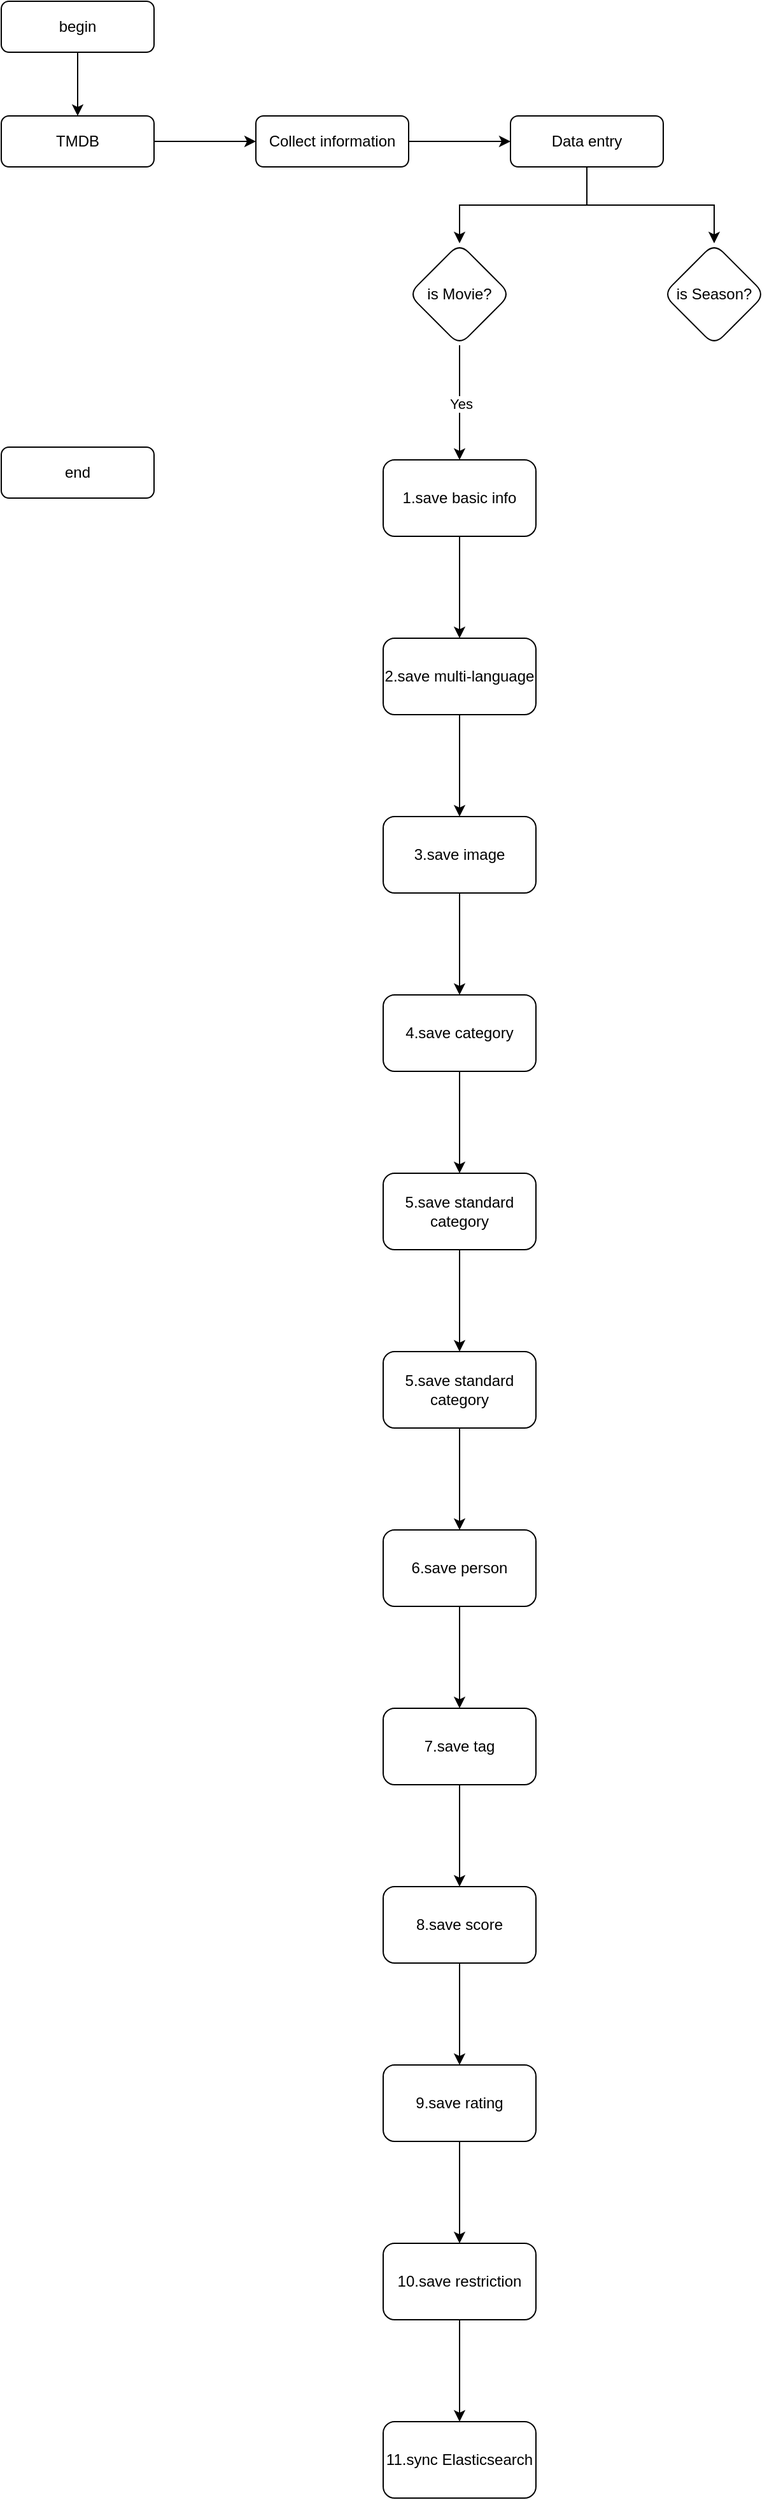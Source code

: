 <mxfile version="24.0.7" type="github">
  <diagram id="C5RBs43oDa-KdzZeNtuy" name="Page-1">
    <mxGraphModel dx="1386" dy="759" grid="1" gridSize="10" guides="1" tooltips="1" connect="1" arrows="1" fold="1" page="1" pageScale="1" pageWidth="827" pageHeight="1169" math="0" shadow="0">
      <root>
        <mxCell id="WIyWlLk6GJQsqaUBKTNV-0" />
        <mxCell id="WIyWlLk6GJQsqaUBKTNV-1" parent="WIyWlLk6GJQsqaUBKTNV-0" />
        <mxCell id="Yb7MS0j1_eJQbecy9pjv-1" value="" style="edgeStyle=orthogonalEdgeStyle;rounded=0;orthogonalLoop=1;jettySize=auto;html=1;" edge="1" parent="WIyWlLk6GJQsqaUBKTNV-1" source="WIyWlLk6GJQsqaUBKTNV-3" target="Yb7MS0j1_eJQbecy9pjv-0">
          <mxGeometry relative="1" as="geometry" />
        </mxCell>
        <mxCell id="WIyWlLk6GJQsqaUBKTNV-3" value="begin" style="rounded=1;whiteSpace=wrap;html=1;fontSize=12;glass=0;strokeWidth=1;shadow=0;" parent="WIyWlLk6GJQsqaUBKTNV-1" vertex="1">
          <mxGeometry x="160" y="80" width="120" height="40" as="geometry" />
        </mxCell>
        <mxCell id="WIyWlLk6GJQsqaUBKTNV-11" value="end" style="rounded=1;whiteSpace=wrap;html=1;fontSize=12;glass=0;strokeWidth=1;shadow=0;" parent="WIyWlLk6GJQsqaUBKTNV-1" vertex="1">
          <mxGeometry x="160" y="430" width="120" height="40" as="geometry" />
        </mxCell>
        <mxCell id="Yb7MS0j1_eJQbecy9pjv-3" value="" style="edgeStyle=orthogonalEdgeStyle;rounded=0;orthogonalLoop=1;jettySize=auto;html=1;" edge="1" parent="WIyWlLk6GJQsqaUBKTNV-1" source="Yb7MS0j1_eJQbecy9pjv-0" target="Yb7MS0j1_eJQbecy9pjv-2">
          <mxGeometry relative="1" as="geometry" />
        </mxCell>
        <mxCell id="Yb7MS0j1_eJQbecy9pjv-0" value="TMDB" style="rounded=1;whiteSpace=wrap;html=1;fontSize=12;glass=0;strokeWidth=1;shadow=0;" vertex="1" parent="WIyWlLk6GJQsqaUBKTNV-1">
          <mxGeometry x="160" y="170" width="120" height="40" as="geometry" />
        </mxCell>
        <mxCell id="Yb7MS0j1_eJQbecy9pjv-5" value="" style="edgeStyle=orthogonalEdgeStyle;rounded=0;orthogonalLoop=1;jettySize=auto;html=1;" edge="1" parent="WIyWlLk6GJQsqaUBKTNV-1" source="Yb7MS0j1_eJQbecy9pjv-2" target="Yb7MS0j1_eJQbecy9pjv-4">
          <mxGeometry relative="1" as="geometry" />
        </mxCell>
        <mxCell id="Yb7MS0j1_eJQbecy9pjv-2" value="Collect information" style="rounded=1;whiteSpace=wrap;html=1;fontSize=12;glass=0;strokeWidth=1;shadow=0;" vertex="1" parent="WIyWlLk6GJQsqaUBKTNV-1">
          <mxGeometry x="360" y="170" width="120" height="40" as="geometry" />
        </mxCell>
        <mxCell id="Yb7MS0j1_eJQbecy9pjv-9" value="" style="edgeStyle=orthogonalEdgeStyle;rounded=0;orthogonalLoop=1;jettySize=auto;html=1;" edge="1" parent="WIyWlLk6GJQsqaUBKTNV-1" source="Yb7MS0j1_eJQbecy9pjv-4" target="Yb7MS0j1_eJQbecy9pjv-8">
          <mxGeometry relative="1" as="geometry" />
        </mxCell>
        <mxCell id="Yb7MS0j1_eJQbecy9pjv-4" value="Data entry" style="rounded=1;whiteSpace=wrap;html=1;fontSize=12;glass=0;strokeWidth=1;shadow=0;" vertex="1" parent="WIyWlLk6GJQsqaUBKTNV-1">
          <mxGeometry x="560" y="170" width="120" height="40" as="geometry" />
        </mxCell>
        <mxCell id="Yb7MS0j1_eJQbecy9pjv-13" value="" style="edgeStyle=orthogonalEdgeStyle;rounded=0;orthogonalLoop=1;jettySize=auto;html=1;" edge="1" parent="WIyWlLk6GJQsqaUBKTNV-1" source="Yb7MS0j1_eJQbecy9pjv-8" target="Yb7MS0j1_eJQbecy9pjv-12">
          <mxGeometry relative="1" as="geometry" />
        </mxCell>
        <mxCell id="Yb7MS0j1_eJQbecy9pjv-15" value="Yes" style="edgeLabel;html=1;align=center;verticalAlign=middle;resizable=0;points=[];" vertex="1" connectable="0" parent="Yb7MS0j1_eJQbecy9pjv-13">
          <mxGeometry x="0.022" y="1" relative="1" as="geometry">
            <mxPoint as="offset" />
          </mxGeometry>
        </mxCell>
        <mxCell id="Yb7MS0j1_eJQbecy9pjv-8" value="is Movie?" style="rhombus;whiteSpace=wrap;html=1;rounded=1;glass=0;strokeWidth=1;shadow=0;" vertex="1" parent="WIyWlLk6GJQsqaUBKTNV-1">
          <mxGeometry x="480" y="270" width="80" height="80" as="geometry" />
        </mxCell>
        <mxCell id="Yb7MS0j1_eJQbecy9pjv-10" value="is Season?" style="rhombus;whiteSpace=wrap;html=1;rounded=1;glass=0;strokeWidth=1;shadow=0;" vertex="1" parent="WIyWlLk6GJQsqaUBKTNV-1">
          <mxGeometry x="680" y="270" width="80" height="80" as="geometry" />
        </mxCell>
        <mxCell id="Yb7MS0j1_eJQbecy9pjv-11" value="" style="edgeStyle=orthogonalEdgeStyle;rounded=0;orthogonalLoop=1;jettySize=auto;html=1;entryX=0.5;entryY=0;entryDx=0;entryDy=0;" edge="1" parent="WIyWlLk6GJQsqaUBKTNV-1" target="Yb7MS0j1_eJQbecy9pjv-10">
          <mxGeometry relative="1" as="geometry">
            <mxPoint x="620" y="220" as="sourcePoint" />
            <mxPoint x="604" y="313" as="targetPoint" />
            <Array as="points">
              <mxPoint x="620" y="240" />
              <mxPoint x="720" y="240" />
            </Array>
          </mxGeometry>
        </mxCell>
        <mxCell id="Yb7MS0j1_eJQbecy9pjv-17" value="" style="edgeStyle=orthogonalEdgeStyle;rounded=0;orthogonalLoop=1;jettySize=auto;html=1;" edge="1" parent="WIyWlLk6GJQsqaUBKTNV-1" source="Yb7MS0j1_eJQbecy9pjv-12" target="Yb7MS0j1_eJQbecy9pjv-16">
          <mxGeometry relative="1" as="geometry" />
        </mxCell>
        <mxCell id="Yb7MS0j1_eJQbecy9pjv-12" value="1.save basic info" style="whiteSpace=wrap;html=1;rounded=1;glass=0;strokeWidth=1;shadow=0;" vertex="1" parent="WIyWlLk6GJQsqaUBKTNV-1">
          <mxGeometry x="460" y="440" width="120" height="60" as="geometry" />
        </mxCell>
        <mxCell id="Yb7MS0j1_eJQbecy9pjv-19" value="" style="edgeStyle=orthogonalEdgeStyle;rounded=0;orthogonalLoop=1;jettySize=auto;html=1;" edge="1" parent="WIyWlLk6GJQsqaUBKTNV-1" source="Yb7MS0j1_eJQbecy9pjv-16" target="Yb7MS0j1_eJQbecy9pjv-18">
          <mxGeometry relative="1" as="geometry" />
        </mxCell>
        <mxCell id="Yb7MS0j1_eJQbecy9pjv-16" value="2.save multi-language" style="whiteSpace=wrap;html=1;rounded=1;glass=0;strokeWidth=1;shadow=0;" vertex="1" parent="WIyWlLk6GJQsqaUBKTNV-1">
          <mxGeometry x="460" y="580" width="120" height="60" as="geometry" />
        </mxCell>
        <mxCell id="Yb7MS0j1_eJQbecy9pjv-21" value="" style="edgeStyle=orthogonalEdgeStyle;rounded=0;orthogonalLoop=1;jettySize=auto;html=1;" edge="1" parent="WIyWlLk6GJQsqaUBKTNV-1" source="Yb7MS0j1_eJQbecy9pjv-18" target="Yb7MS0j1_eJQbecy9pjv-20">
          <mxGeometry relative="1" as="geometry" />
        </mxCell>
        <mxCell id="Yb7MS0j1_eJQbecy9pjv-18" value="3.save image" style="whiteSpace=wrap;html=1;rounded=1;glass=0;strokeWidth=1;shadow=0;" vertex="1" parent="WIyWlLk6GJQsqaUBKTNV-1">
          <mxGeometry x="460" y="720" width="120" height="60" as="geometry" />
        </mxCell>
        <mxCell id="Yb7MS0j1_eJQbecy9pjv-23" value="" style="edgeStyle=orthogonalEdgeStyle;rounded=0;orthogonalLoop=1;jettySize=auto;html=1;" edge="1" parent="WIyWlLk6GJQsqaUBKTNV-1" source="Yb7MS0j1_eJQbecy9pjv-20" target="Yb7MS0j1_eJQbecy9pjv-22">
          <mxGeometry relative="1" as="geometry" />
        </mxCell>
        <mxCell id="Yb7MS0j1_eJQbecy9pjv-20" value="4.save category" style="whiteSpace=wrap;html=1;rounded=1;glass=0;strokeWidth=1;shadow=0;" vertex="1" parent="WIyWlLk6GJQsqaUBKTNV-1">
          <mxGeometry x="460" y="860" width="120" height="60" as="geometry" />
        </mxCell>
        <mxCell id="Yb7MS0j1_eJQbecy9pjv-25" value="" style="edgeStyle=orthogonalEdgeStyle;rounded=0;orthogonalLoop=1;jettySize=auto;html=1;" edge="1" parent="WIyWlLk6GJQsqaUBKTNV-1" source="Yb7MS0j1_eJQbecy9pjv-22" target="Yb7MS0j1_eJQbecy9pjv-24">
          <mxGeometry relative="1" as="geometry" />
        </mxCell>
        <mxCell id="Yb7MS0j1_eJQbecy9pjv-22" value="5.save standard category" style="whiteSpace=wrap;html=1;rounded=1;glass=0;strokeWidth=1;shadow=0;" vertex="1" parent="WIyWlLk6GJQsqaUBKTNV-1">
          <mxGeometry x="460" y="1000" width="120" height="60" as="geometry" />
        </mxCell>
        <mxCell id="Yb7MS0j1_eJQbecy9pjv-27" value="" style="edgeStyle=orthogonalEdgeStyle;rounded=0;orthogonalLoop=1;jettySize=auto;html=1;" edge="1" parent="WIyWlLk6GJQsqaUBKTNV-1" source="Yb7MS0j1_eJQbecy9pjv-24" target="Yb7MS0j1_eJQbecy9pjv-26">
          <mxGeometry relative="1" as="geometry" />
        </mxCell>
        <mxCell id="Yb7MS0j1_eJQbecy9pjv-24" value="5.save standard category" style="whiteSpace=wrap;html=1;rounded=1;glass=0;strokeWidth=1;shadow=0;" vertex="1" parent="WIyWlLk6GJQsqaUBKTNV-1">
          <mxGeometry x="460" y="1140" width="120" height="60" as="geometry" />
        </mxCell>
        <mxCell id="Yb7MS0j1_eJQbecy9pjv-29" value="" style="edgeStyle=orthogonalEdgeStyle;rounded=0;orthogonalLoop=1;jettySize=auto;html=1;" edge="1" parent="WIyWlLk6GJQsqaUBKTNV-1" source="Yb7MS0j1_eJQbecy9pjv-26" target="Yb7MS0j1_eJQbecy9pjv-28">
          <mxGeometry relative="1" as="geometry" />
        </mxCell>
        <mxCell id="Yb7MS0j1_eJQbecy9pjv-26" value="6.save person" style="whiteSpace=wrap;html=1;rounded=1;glass=0;strokeWidth=1;shadow=0;" vertex="1" parent="WIyWlLk6GJQsqaUBKTNV-1">
          <mxGeometry x="460" y="1280" width="120" height="60" as="geometry" />
        </mxCell>
        <mxCell id="Yb7MS0j1_eJQbecy9pjv-31" value="" style="edgeStyle=orthogonalEdgeStyle;rounded=0;orthogonalLoop=1;jettySize=auto;html=1;" edge="1" parent="WIyWlLk6GJQsqaUBKTNV-1" source="Yb7MS0j1_eJQbecy9pjv-28" target="Yb7MS0j1_eJQbecy9pjv-30">
          <mxGeometry relative="1" as="geometry" />
        </mxCell>
        <mxCell id="Yb7MS0j1_eJQbecy9pjv-28" value="7.save tag" style="whiteSpace=wrap;html=1;rounded=1;glass=0;strokeWidth=1;shadow=0;" vertex="1" parent="WIyWlLk6GJQsqaUBKTNV-1">
          <mxGeometry x="460" y="1420" width="120" height="60" as="geometry" />
        </mxCell>
        <mxCell id="Yb7MS0j1_eJQbecy9pjv-33" value="" style="edgeStyle=orthogonalEdgeStyle;rounded=0;orthogonalLoop=1;jettySize=auto;html=1;" edge="1" parent="WIyWlLk6GJQsqaUBKTNV-1" source="Yb7MS0j1_eJQbecy9pjv-30" target="Yb7MS0j1_eJQbecy9pjv-32">
          <mxGeometry relative="1" as="geometry" />
        </mxCell>
        <mxCell id="Yb7MS0j1_eJQbecy9pjv-30" value="8.save score" style="whiteSpace=wrap;html=1;rounded=1;glass=0;strokeWidth=1;shadow=0;" vertex="1" parent="WIyWlLk6GJQsqaUBKTNV-1">
          <mxGeometry x="460" y="1560" width="120" height="60" as="geometry" />
        </mxCell>
        <mxCell id="Yb7MS0j1_eJQbecy9pjv-35" value="" style="edgeStyle=orthogonalEdgeStyle;rounded=0;orthogonalLoop=1;jettySize=auto;html=1;" edge="1" parent="WIyWlLk6GJQsqaUBKTNV-1" source="Yb7MS0j1_eJQbecy9pjv-32" target="Yb7MS0j1_eJQbecy9pjv-34">
          <mxGeometry relative="1" as="geometry" />
        </mxCell>
        <mxCell id="Yb7MS0j1_eJQbecy9pjv-32" value="9.save rating" style="whiteSpace=wrap;html=1;rounded=1;glass=0;strokeWidth=1;shadow=0;" vertex="1" parent="WIyWlLk6GJQsqaUBKTNV-1">
          <mxGeometry x="460" y="1700" width="120" height="60" as="geometry" />
        </mxCell>
        <mxCell id="Yb7MS0j1_eJQbecy9pjv-37" value="" style="edgeStyle=orthogonalEdgeStyle;rounded=0;orthogonalLoop=1;jettySize=auto;html=1;" edge="1" parent="WIyWlLk6GJQsqaUBKTNV-1" source="Yb7MS0j1_eJQbecy9pjv-34" target="Yb7MS0j1_eJQbecy9pjv-36">
          <mxGeometry relative="1" as="geometry" />
        </mxCell>
        <mxCell id="Yb7MS0j1_eJQbecy9pjv-34" value="10.save restriction" style="whiteSpace=wrap;html=1;rounded=1;glass=0;strokeWidth=1;shadow=0;" vertex="1" parent="WIyWlLk6GJQsqaUBKTNV-1">
          <mxGeometry x="460" y="1840" width="120" height="60" as="geometry" />
        </mxCell>
        <mxCell id="Yb7MS0j1_eJQbecy9pjv-36" value="11.sync Elasticsearch" style="whiteSpace=wrap;html=1;rounded=1;glass=0;strokeWidth=1;shadow=0;" vertex="1" parent="WIyWlLk6GJQsqaUBKTNV-1">
          <mxGeometry x="460" y="1980" width="120" height="60" as="geometry" />
        </mxCell>
      </root>
    </mxGraphModel>
  </diagram>
</mxfile>
